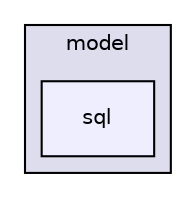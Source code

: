 digraph "src/es/ucm/tfg/controlremotolinux/client/model/sql/" {
  compound=true
  node [ fontsize="10", fontname="Helvetica"];
  edge [ labelfontsize="10", labelfontname="Helvetica"];
  subgraph clusterdir_b93e4639b75f0fb4df8739679d851a35 {
    graph [ bgcolor="#ddddee", pencolor="black", label="model" fontname="Helvetica", fontsize="10", URL="dir_b93e4639b75f0fb4df8739679d851a35.html"]
  dir_21883ec7a552368dab8dc25a864d4f25 [shape=box, label="sql", style="filled", fillcolor="#eeeeff", pencolor="black", URL="dir_21883ec7a552368dab8dc25a864d4f25.html"];
  }
}
